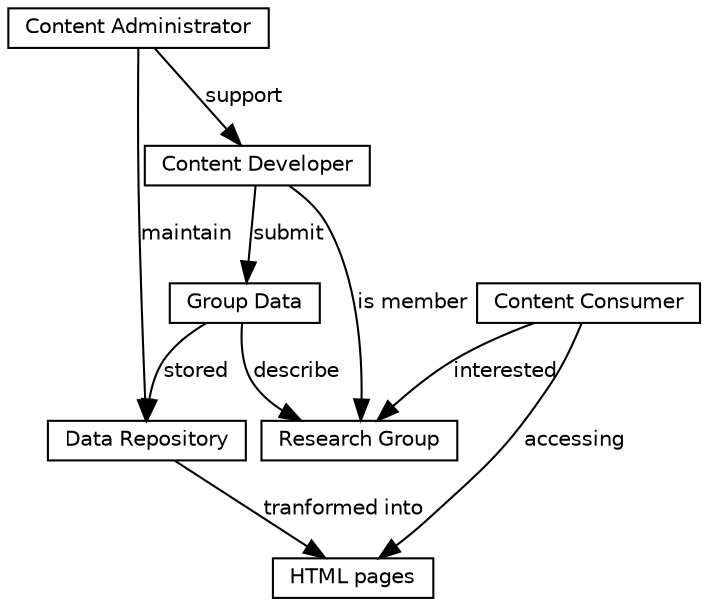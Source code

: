 #!/usr/bin/dot
# $id: $

digraph G{
	nodesep=.1;
	node [height=.15,shape=box,fontname="Helvetica",fontsize=10];
	edge [arrowhead=normal,arrowtail=none,fontname="Helvetica",fontsize=10];

	html [label="HTML pages"];
	content_provider [label="Content Developer"];
	group_data [label="Group Data"];
	system_administrator [label="Content Administrator"];
	repository [label="Data Repository"];
	end_user [label="Content Consumer"];
	research_group [label="Research Group"];
	
	content_provider->group_data [label="submit"];
	system_administrator->content_provider [label="support"];
	system_administrator->repository [label="maintain"];
	end_user->html [label="accessing"];
	content_provider->research_group [label="is member"];
	group_data->research_group [label="describe"];
	end_user->research_group [label="interested"];
	group_data->repository [label="stored"];
	repository->html [label="tranformed into"];
}
